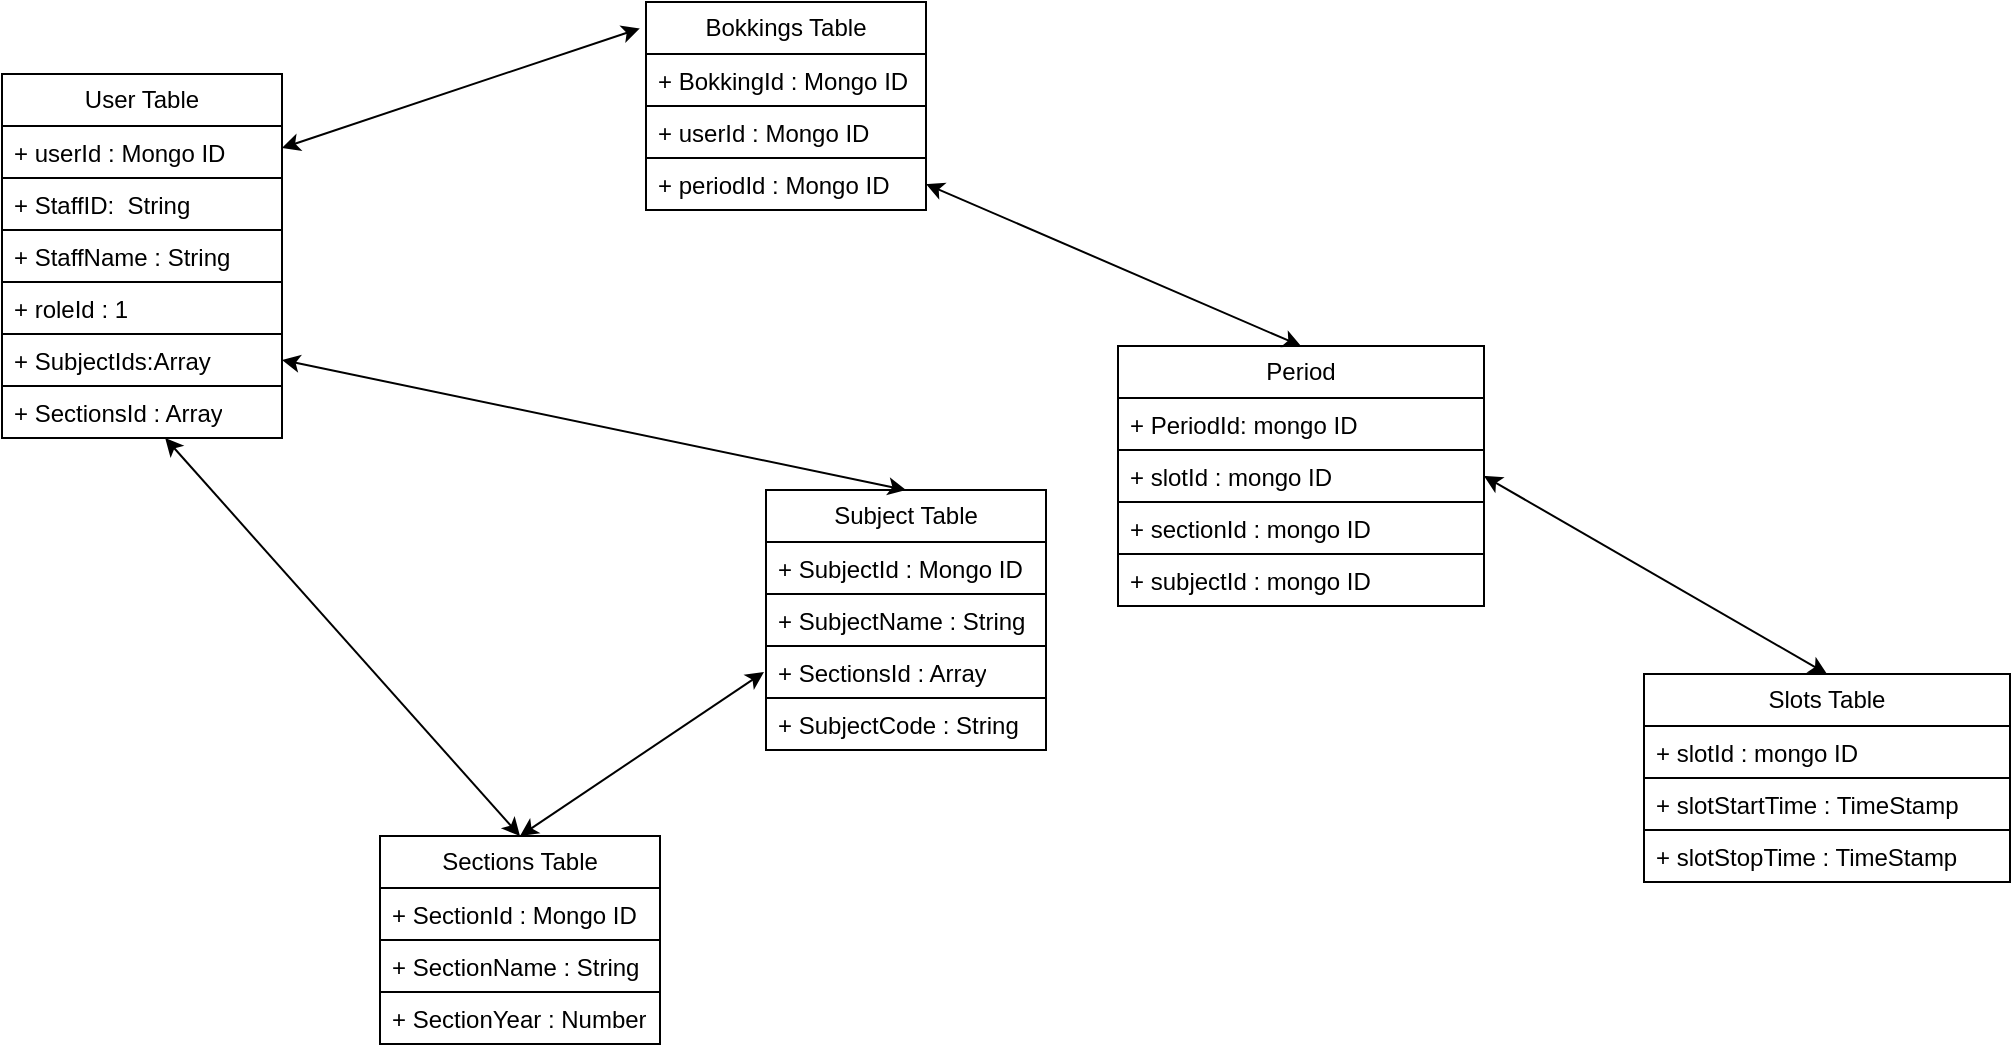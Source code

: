 <mxfile version="24.2.2" type="github">
  <diagram name="Page-1" id="wSSwC0zg2OUpwuaPWAzC">
    <mxGraphModel dx="1105" dy="635" grid="0" gridSize="10" guides="1" tooltips="1" connect="1" arrows="1" fold="1" page="1" pageScale="1" pageWidth="850" pageHeight="1100" math="0" shadow="0">
      <root>
        <mxCell id="0" />
        <mxCell id="1" parent="0" />
        <mxCell id="ZQA7P4YnI3V8Iu-dlBC1-33" value="User Table" style="swimlane;fontStyle=0;childLayout=stackLayout;horizontal=1;startSize=26;fillColor=none;horizontalStack=0;resizeParent=1;resizeParentMax=0;resizeLast=0;collapsible=1;marginBottom=0;whiteSpace=wrap;html=1;strokeColor=default;" vertex="1" parent="1">
          <mxGeometry x="52" y="63" width="140" height="182" as="geometry" />
        </mxCell>
        <mxCell id="ZQA7P4YnI3V8Iu-dlBC1-61" value="+ userId : Mongo ID" style="text;strokeColor=default;fillColor=none;align=left;verticalAlign=top;spacingLeft=4;spacingRight=4;overflow=hidden;rotatable=0;points=[[0,0.5],[1,0.5]];portConstraint=eastwest;whiteSpace=wrap;html=1;" vertex="1" parent="ZQA7P4YnI3V8Iu-dlBC1-33">
          <mxGeometry y="26" width="140" height="26" as="geometry" />
        </mxCell>
        <mxCell id="ZQA7P4YnI3V8Iu-dlBC1-34" value="+ StaffID:&amp;nbsp; String" style="text;strokeColor=default;fillColor=none;align=left;verticalAlign=top;spacingLeft=4;spacingRight=4;overflow=hidden;rotatable=0;points=[[0,0.5],[1,0.5]];portConstraint=eastwest;whiteSpace=wrap;html=1;" vertex="1" parent="ZQA7P4YnI3V8Iu-dlBC1-33">
          <mxGeometry y="52" width="140" height="26" as="geometry" />
        </mxCell>
        <mxCell id="ZQA7P4YnI3V8Iu-dlBC1-35" value="+ StaffName : String" style="text;strokeColor=default;fillColor=none;align=left;verticalAlign=top;spacingLeft=4;spacingRight=4;overflow=hidden;rotatable=0;points=[[0,0.5],[1,0.5]];portConstraint=eastwest;whiteSpace=wrap;html=1;rounded=0;" vertex="1" parent="ZQA7P4YnI3V8Iu-dlBC1-33">
          <mxGeometry y="78" width="140" height="26" as="geometry" />
        </mxCell>
        <mxCell id="ZQA7P4YnI3V8Iu-dlBC1-36" value="+ roleId : 1" style="text;strokeColor=default;fillColor=none;align=left;verticalAlign=top;spacingLeft=4;spacingRight=4;overflow=hidden;rotatable=0;points=[[0,0.5],[1,0.5]];portConstraint=eastwest;whiteSpace=wrap;html=1;" vertex="1" parent="ZQA7P4YnI3V8Iu-dlBC1-33">
          <mxGeometry y="104" width="140" height="26" as="geometry" />
        </mxCell>
        <mxCell id="ZQA7P4YnI3V8Iu-dlBC1-37" value="+ SubjectIds:Array&amp;nbsp;" style="text;strokeColor=default;fillColor=none;align=left;verticalAlign=top;spacingLeft=4;spacingRight=4;overflow=hidden;rotatable=0;points=[[0,0.5],[1,0.5]];portConstraint=eastwest;whiteSpace=wrap;html=1;" vertex="1" parent="ZQA7P4YnI3V8Iu-dlBC1-33">
          <mxGeometry y="130" width="140" height="26" as="geometry" />
        </mxCell>
        <mxCell id="ZQA7P4YnI3V8Iu-dlBC1-38" value="+ SectionsId : Array" style="text;strokeColor=default;fillColor=none;align=left;verticalAlign=top;spacingLeft=4;spacingRight=4;overflow=hidden;rotatable=0;points=[[0,0.5],[1,0.5]];portConstraint=eastwest;whiteSpace=wrap;html=1;" vertex="1" parent="ZQA7P4YnI3V8Iu-dlBC1-33">
          <mxGeometry y="156" width="140" height="26" as="geometry" />
        </mxCell>
        <mxCell id="ZQA7P4YnI3V8Iu-dlBC1-39" value="Sections Table" style="swimlane;fontStyle=0;childLayout=stackLayout;horizontal=1;startSize=26;fillColor=none;horizontalStack=0;resizeParent=1;resizeParentMax=0;resizeLast=0;collapsible=1;marginBottom=0;whiteSpace=wrap;html=1;strokeColor=default;" vertex="1" parent="1">
          <mxGeometry x="241" y="444" width="140" height="104" as="geometry" />
        </mxCell>
        <mxCell id="ZQA7P4YnI3V8Iu-dlBC1-40" value="+ SectionId : Mongo ID" style="text;strokeColor=default;fillColor=none;align=left;verticalAlign=top;spacingLeft=4;spacingRight=4;overflow=hidden;rotatable=0;points=[[0,0.5],[1,0.5]];portConstraint=eastwest;whiteSpace=wrap;html=1;" vertex="1" parent="ZQA7P4YnI3V8Iu-dlBC1-39">
          <mxGeometry y="26" width="140" height="26" as="geometry" />
        </mxCell>
        <mxCell id="ZQA7P4YnI3V8Iu-dlBC1-41" value="+ SectionName : String" style="text;strokeColor=default;fillColor=none;align=left;verticalAlign=top;spacingLeft=4;spacingRight=4;overflow=hidden;rotatable=0;points=[[0,0.5],[1,0.5]];portConstraint=eastwest;whiteSpace=wrap;html=1;" vertex="1" parent="ZQA7P4YnI3V8Iu-dlBC1-39">
          <mxGeometry y="52" width="140" height="26" as="geometry" />
        </mxCell>
        <mxCell id="ZQA7P4YnI3V8Iu-dlBC1-42" value="+ SectionYear : Number" style="text;strokeColor=default;fillColor=none;align=left;verticalAlign=top;spacingLeft=4;spacingRight=4;overflow=hidden;rotatable=0;points=[[0,0.5],[1,0.5]];portConstraint=eastwest;whiteSpace=wrap;html=1;" vertex="1" parent="ZQA7P4YnI3V8Iu-dlBC1-39">
          <mxGeometry y="78" width="140" height="26" as="geometry" />
        </mxCell>
        <mxCell id="ZQA7P4YnI3V8Iu-dlBC1-47" value="" style="endArrow=classic;startArrow=classic;html=1;rounded=0;exitX=0.5;exitY=0;exitDx=0;exitDy=0;" edge="1" parent="1" source="ZQA7P4YnI3V8Iu-dlBC1-39" target="ZQA7P4YnI3V8Iu-dlBC1-38">
          <mxGeometry width="50" height="50" relative="1" as="geometry">
            <mxPoint x="309" y="370" as="sourcePoint" />
            <mxPoint x="359" y="320" as="targetPoint" />
          </mxGeometry>
        </mxCell>
        <mxCell id="ZQA7P4YnI3V8Iu-dlBC1-48" value="Subject Table" style="swimlane;fontStyle=0;childLayout=stackLayout;horizontal=1;startSize=26;fillColor=none;horizontalStack=0;resizeParent=1;resizeParentMax=0;resizeLast=0;collapsible=1;marginBottom=0;whiteSpace=wrap;html=1;strokeColor=default;" vertex="1" parent="1">
          <mxGeometry x="434" y="271" width="140" height="130" as="geometry" />
        </mxCell>
        <mxCell id="ZQA7P4YnI3V8Iu-dlBC1-49" value="+ SubjectId : Mongo ID" style="text;strokeColor=default;fillColor=none;align=left;verticalAlign=top;spacingLeft=4;spacingRight=4;overflow=hidden;rotatable=0;points=[[0,0.5],[1,0.5]];portConstraint=eastwest;whiteSpace=wrap;html=1;" vertex="1" parent="ZQA7P4YnI3V8Iu-dlBC1-48">
          <mxGeometry y="26" width="140" height="26" as="geometry" />
        </mxCell>
        <mxCell id="ZQA7P4YnI3V8Iu-dlBC1-50" value="+ SubjectName : String" style="text;strokeColor=default;fillColor=none;align=left;verticalAlign=top;spacingLeft=4;spacingRight=4;overflow=hidden;rotatable=0;points=[[0,0.5],[1,0.5]];portConstraint=eastwest;whiteSpace=wrap;html=1;" vertex="1" parent="ZQA7P4YnI3V8Iu-dlBC1-48">
          <mxGeometry y="52" width="140" height="26" as="geometry" />
        </mxCell>
        <mxCell id="ZQA7P4YnI3V8Iu-dlBC1-51" value="+ SectionsId : Array" style="text;strokeColor=default;fillColor=none;align=left;verticalAlign=top;spacingLeft=4;spacingRight=4;overflow=hidden;rotatable=0;points=[[0,0.5],[1,0.5]];portConstraint=eastwest;whiteSpace=wrap;html=1;" vertex="1" parent="ZQA7P4YnI3V8Iu-dlBC1-48">
          <mxGeometry y="78" width="140" height="26" as="geometry" />
        </mxCell>
        <mxCell id="ZQA7P4YnI3V8Iu-dlBC1-62" value="+ SubjectCode : String" style="text;strokeColor=default;fillColor=none;align=left;verticalAlign=top;spacingLeft=4;spacingRight=4;overflow=hidden;rotatable=0;points=[[0,0.5],[1,0.5]];portConstraint=eastwest;whiteSpace=wrap;html=1;" vertex="1" parent="ZQA7P4YnI3V8Iu-dlBC1-48">
          <mxGeometry y="104" width="140" height="26" as="geometry" />
        </mxCell>
        <mxCell id="ZQA7P4YnI3V8Iu-dlBC1-52" value="" style="endArrow=classic;startArrow=classic;html=1;rounded=0;exitX=0.5;exitY=0;exitDx=0;exitDy=0;entryX=1;entryY=0.5;entryDx=0;entryDy=0;" edge="1" parent="1" source="ZQA7P4YnI3V8Iu-dlBC1-48" target="ZQA7P4YnI3V8Iu-dlBC1-37">
          <mxGeometry width="50" height="50" relative="1" as="geometry">
            <mxPoint x="400" y="227" as="sourcePoint" />
            <mxPoint x="185" y="180" as="targetPoint" />
          </mxGeometry>
        </mxCell>
        <mxCell id="ZQA7P4YnI3V8Iu-dlBC1-53" value="" style="endArrow=classic;startArrow=classic;html=1;rounded=0;entryX=0.5;entryY=0;entryDx=0;entryDy=0;" edge="1" parent="1" target="ZQA7P4YnI3V8Iu-dlBC1-39">
          <mxGeometry width="50" height="50" relative="1" as="geometry">
            <mxPoint x="433" y="362" as="sourcePoint" />
            <mxPoint x="304" y="590" as="targetPoint" />
          </mxGeometry>
        </mxCell>
        <mxCell id="ZQA7P4YnI3V8Iu-dlBC1-55" value="Bokkings Table" style="swimlane;fontStyle=0;childLayout=stackLayout;horizontal=1;startSize=26;fillColor=none;horizontalStack=0;resizeParent=1;resizeParentMax=0;resizeLast=0;collapsible=1;marginBottom=0;whiteSpace=wrap;html=1;" vertex="1" parent="1">
          <mxGeometry x="374" y="27" width="140" height="104" as="geometry" />
        </mxCell>
        <mxCell id="ZQA7P4YnI3V8Iu-dlBC1-56" value="+ BokkingId : Mongo ID" style="text;strokeColor=default;fillColor=none;align=left;verticalAlign=top;spacingLeft=4;spacingRight=4;overflow=hidden;rotatable=0;points=[[0,0.5],[1,0.5]];portConstraint=eastwest;whiteSpace=wrap;html=1;" vertex="1" parent="ZQA7P4YnI3V8Iu-dlBC1-55">
          <mxGeometry y="26" width="140" height="26" as="geometry" />
        </mxCell>
        <mxCell id="ZQA7P4YnI3V8Iu-dlBC1-63" value="+ userId : Mongo ID" style="text;strokeColor=default;fillColor=none;align=left;verticalAlign=top;spacingLeft=4;spacingRight=4;overflow=hidden;rotatable=0;points=[[0,0.5],[1,0.5]];portConstraint=eastwest;whiteSpace=wrap;html=1;" vertex="1" parent="ZQA7P4YnI3V8Iu-dlBC1-55">
          <mxGeometry y="52" width="140" height="26" as="geometry" />
        </mxCell>
        <mxCell id="ZQA7P4YnI3V8Iu-dlBC1-64" value="+ periodId : Mongo ID" style="text;strokeColor=default;fillColor=none;align=left;verticalAlign=top;spacingLeft=4;spacingRight=4;overflow=hidden;rotatable=0;points=[[0,0.5],[1,0.5]];portConstraint=eastwest;whiteSpace=wrap;html=1;" vertex="1" parent="ZQA7P4YnI3V8Iu-dlBC1-55">
          <mxGeometry y="78" width="140" height="26" as="geometry" />
        </mxCell>
        <mxCell id="ZQA7P4YnI3V8Iu-dlBC1-66" value="Slots Table" style="swimlane;fontStyle=0;childLayout=stackLayout;horizontal=1;startSize=26;fillColor=none;horizontalStack=0;resizeParent=1;resizeParentMax=0;resizeLast=0;collapsible=1;marginBottom=0;whiteSpace=wrap;html=1;strokeColor=default;" vertex="1" parent="1">
          <mxGeometry x="873" y="363" width="183" height="104" as="geometry" />
        </mxCell>
        <mxCell id="ZQA7P4YnI3V8Iu-dlBC1-67" value="+ slotId : mongo ID" style="text;strokeColor=default;fillColor=none;align=left;verticalAlign=top;spacingLeft=4;spacingRight=4;overflow=hidden;rotatable=0;points=[[0,0.5],[1,0.5]];portConstraint=eastwest;whiteSpace=wrap;html=1;" vertex="1" parent="ZQA7P4YnI3V8Iu-dlBC1-66">
          <mxGeometry y="26" width="183" height="26" as="geometry" />
        </mxCell>
        <mxCell id="ZQA7P4YnI3V8Iu-dlBC1-68" value="+ slotStartTime : TimeStamp" style="text;strokeColor=default;fillColor=none;align=left;verticalAlign=top;spacingLeft=4;spacingRight=4;overflow=hidden;rotatable=0;points=[[0,0.5],[1,0.5]];portConstraint=eastwest;whiteSpace=wrap;html=1;" vertex="1" parent="ZQA7P4YnI3V8Iu-dlBC1-66">
          <mxGeometry y="52" width="183" height="26" as="geometry" />
        </mxCell>
        <mxCell id="ZQA7P4YnI3V8Iu-dlBC1-71" value="+ slotStopTime : TimeStamp" style="text;strokeColor=default;fillColor=none;align=left;verticalAlign=top;spacingLeft=4;spacingRight=4;overflow=hidden;rotatable=0;points=[[0,0.5],[1,0.5]];portConstraint=eastwest;whiteSpace=wrap;html=1;" vertex="1" parent="ZQA7P4YnI3V8Iu-dlBC1-66">
          <mxGeometry y="78" width="183" height="26" as="geometry" />
        </mxCell>
        <mxCell id="ZQA7P4YnI3V8Iu-dlBC1-73" value="Period" style="swimlane;fontStyle=0;childLayout=stackLayout;horizontal=1;startSize=26;fillColor=none;horizontalStack=0;resizeParent=1;resizeParentMax=0;resizeLast=0;collapsible=1;marginBottom=0;whiteSpace=wrap;html=1;" vertex="1" parent="1">
          <mxGeometry x="610" y="199" width="183" height="130" as="geometry" />
        </mxCell>
        <mxCell id="ZQA7P4YnI3V8Iu-dlBC1-74" value="+ PeriodId: mongo ID" style="text;strokeColor=default;fillColor=none;align=left;verticalAlign=top;spacingLeft=4;spacingRight=4;overflow=hidden;rotatable=0;points=[[0,0.5],[1,0.5]];portConstraint=eastwest;whiteSpace=wrap;html=1;" vertex="1" parent="ZQA7P4YnI3V8Iu-dlBC1-73">
          <mxGeometry y="26" width="183" height="26" as="geometry" />
        </mxCell>
        <mxCell id="ZQA7P4YnI3V8Iu-dlBC1-75" value="+ slotId : mongo ID" style="text;strokeColor=default;fillColor=none;align=left;verticalAlign=top;spacingLeft=4;spacingRight=4;overflow=hidden;rotatable=0;points=[[0,0.5],[1,0.5]];portConstraint=eastwest;whiteSpace=wrap;html=1;" vertex="1" parent="ZQA7P4YnI3V8Iu-dlBC1-73">
          <mxGeometry y="52" width="183" height="26" as="geometry" />
        </mxCell>
        <mxCell id="ZQA7P4YnI3V8Iu-dlBC1-76" value="+ sectionId : mongo ID" style="text;strokeColor=default;fillColor=none;align=left;verticalAlign=top;spacingLeft=4;spacingRight=4;overflow=hidden;rotatable=0;points=[[0,0.5],[1,0.5]];portConstraint=eastwest;whiteSpace=wrap;html=1;" vertex="1" parent="ZQA7P4YnI3V8Iu-dlBC1-73">
          <mxGeometry y="78" width="183" height="26" as="geometry" />
        </mxCell>
        <mxCell id="ZQA7P4YnI3V8Iu-dlBC1-77" value="+ subjectId : mongo ID" style="text;strokeColor=default;fillColor=none;align=left;verticalAlign=top;spacingLeft=4;spacingRight=4;overflow=hidden;rotatable=0;points=[[0,0.5],[1,0.5]];portConstraint=eastwest;whiteSpace=wrap;html=1;" vertex="1" parent="ZQA7P4YnI3V8Iu-dlBC1-73">
          <mxGeometry y="104" width="183" height="26" as="geometry" />
        </mxCell>
        <mxCell id="ZQA7P4YnI3V8Iu-dlBC1-78" value="" style="endArrow=classic;startArrow=classic;html=1;rounded=0;exitX=-0.022;exitY=0.127;exitDx=0;exitDy=0;entryX=1;entryY=0.423;entryDx=0;entryDy=0;exitPerimeter=0;entryPerimeter=0;" edge="1" parent="1" source="ZQA7P4YnI3V8Iu-dlBC1-55" target="ZQA7P4YnI3V8Iu-dlBC1-61">
          <mxGeometry width="50" height="50" relative="1" as="geometry">
            <mxPoint x="514" y="169" as="sourcePoint" />
            <mxPoint x="202" y="104" as="targetPoint" />
          </mxGeometry>
        </mxCell>
        <mxCell id="ZQA7P4YnI3V8Iu-dlBC1-85" value="" style="endArrow=classic;startArrow=classic;html=1;rounded=0;exitX=0.5;exitY=0;exitDx=0;exitDy=0;entryX=1;entryY=0.5;entryDx=0;entryDy=0;" edge="1" parent="1" source="ZQA7P4YnI3V8Iu-dlBC1-73" target="ZQA7P4YnI3V8Iu-dlBC1-64">
          <mxGeometry width="50" height="50" relative="1" as="geometry">
            <mxPoint x="731" y="27" as="sourcePoint" />
            <mxPoint x="552" y="87" as="targetPoint" />
          </mxGeometry>
        </mxCell>
        <mxCell id="ZQA7P4YnI3V8Iu-dlBC1-86" value="" style="endArrow=classic;startArrow=classic;html=1;rounded=0;exitX=0.5;exitY=0;exitDx=0;exitDy=0;entryX=1;entryY=0.5;entryDx=0;entryDy=0;" edge="1" parent="1" source="ZQA7P4YnI3V8Iu-dlBC1-66" target="ZQA7P4YnI3V8Iu-dlBC1-75">
          <mxGeometry width="50" height="50" relative="1" as="geometry">
            <mxPoint x="1050" y="251" as="sourcePoint" />
            <mxPoint x="862" y="170" as="targetPoint" />
          </mxGeometry>
        </mxCell>
      </root>
    </mxGraphModel>
  </diagram>
</mxfile>
